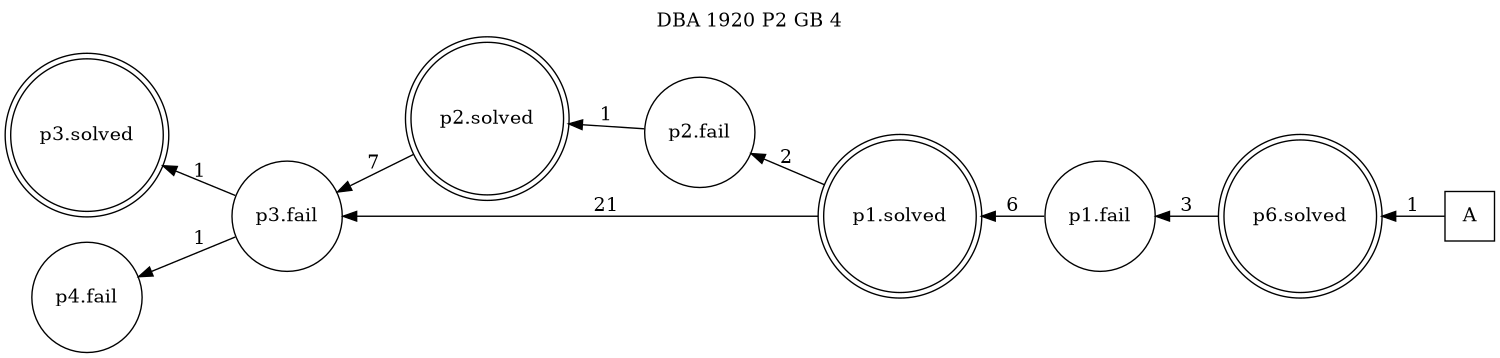 digraph DBA_1920_P2_GB_4 {
labelloc="tl"
label= " DBA 1920 P2 GB 4 "
rankdir="RL";
graph [ size=" 10 , 10 !"]

"A" [shape="square" label="A"]
"p6.solved" [shape="doublecircle" label="p6.solved"]
"p1.fail" [shape="circle" label="p1.fail"]
"p1.solved" [shape="doublecircle" label="p1.solved"]
"p2.fail" [shape="circle" label="p2.fail"]
"p2.solved" [shape="doublecircle" label="p2.solved"]
"p3.fail" [shape="circle" label="p3.fail"]
"p3.solved" [shape="doublecircle" label="p3.solved"]
"p4.fail" [shape="circle" label="p4.fail"]
"A" -> "p6.solved" [ label=1]
"p6.solved" -> "p1.fail" [ label=3]
"p1.fail" -> "p1.solved" [ label=6]
"p1.solved" -> "p2.fail" [ label=2]
"p1.solved" -> "p3.fail" [ label=21]
"p2.fail" -> "p2.solved" [ label=1]
"p2.solved" -> "p3.fail" [ label=7]
"p3.fail" -> "p3.solved" [ label=1]
"p3.fail" -> "p4.fail" [ label=1]
}
